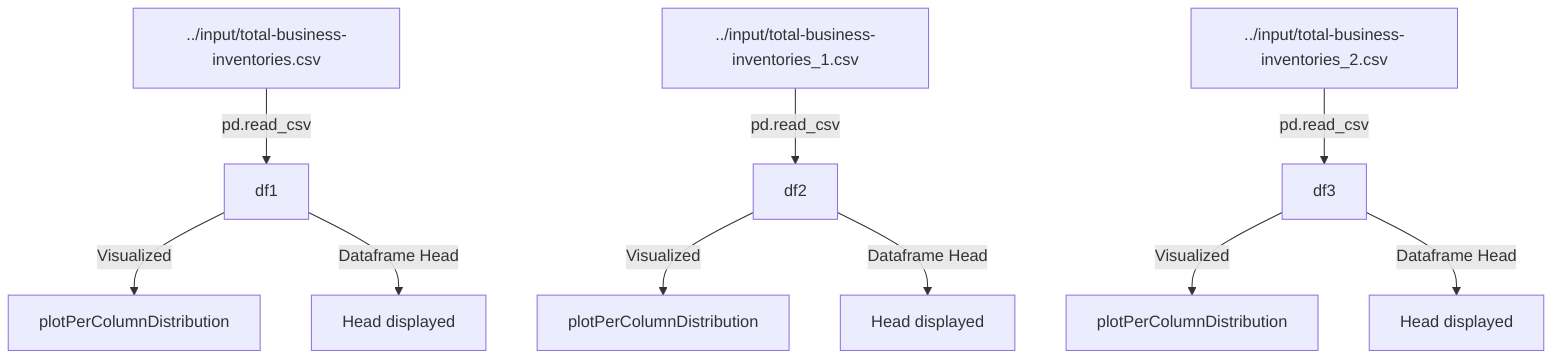 flowchart TD
    %% Node for first data source
    A1["../input/total-business-inventories.csv"]
    %% Node for second data source
    A2["../input/total-business-inventories_1.csv"]
    %% Node for third data source
    A3["../input/total-business-inventories_2.csv"]

    %% Node for df1 creation and usage
    B1["df1"]
    B1 -->|"Visualized"| B2["plotPerColumnDistribution"]
    B1 -->|"Dataframe Head"| B3["Head displayed"]

    %% Node for df2 creation and usage
    C1["df2"]
    C1 -->|"Visualized"| C2["plotPerColumnDistribution"]
    C1 -->|"Dataframe Head"| C3["Head displayed"]

    %% Node for df3 creation and usage
    D1["df3"]
    D1 -->|"Visualized"| D2["plotPerColumnDistribution"]
    D1 -->|"Dataframe Head"| D3["Head displayed"]

    %% Arrows showing data loading
    A1 -->|"pd.read_csv"| B1
    A2 -->|"pd.read_csv"| C1
    A3 -->|"pd.read_csv"| D1